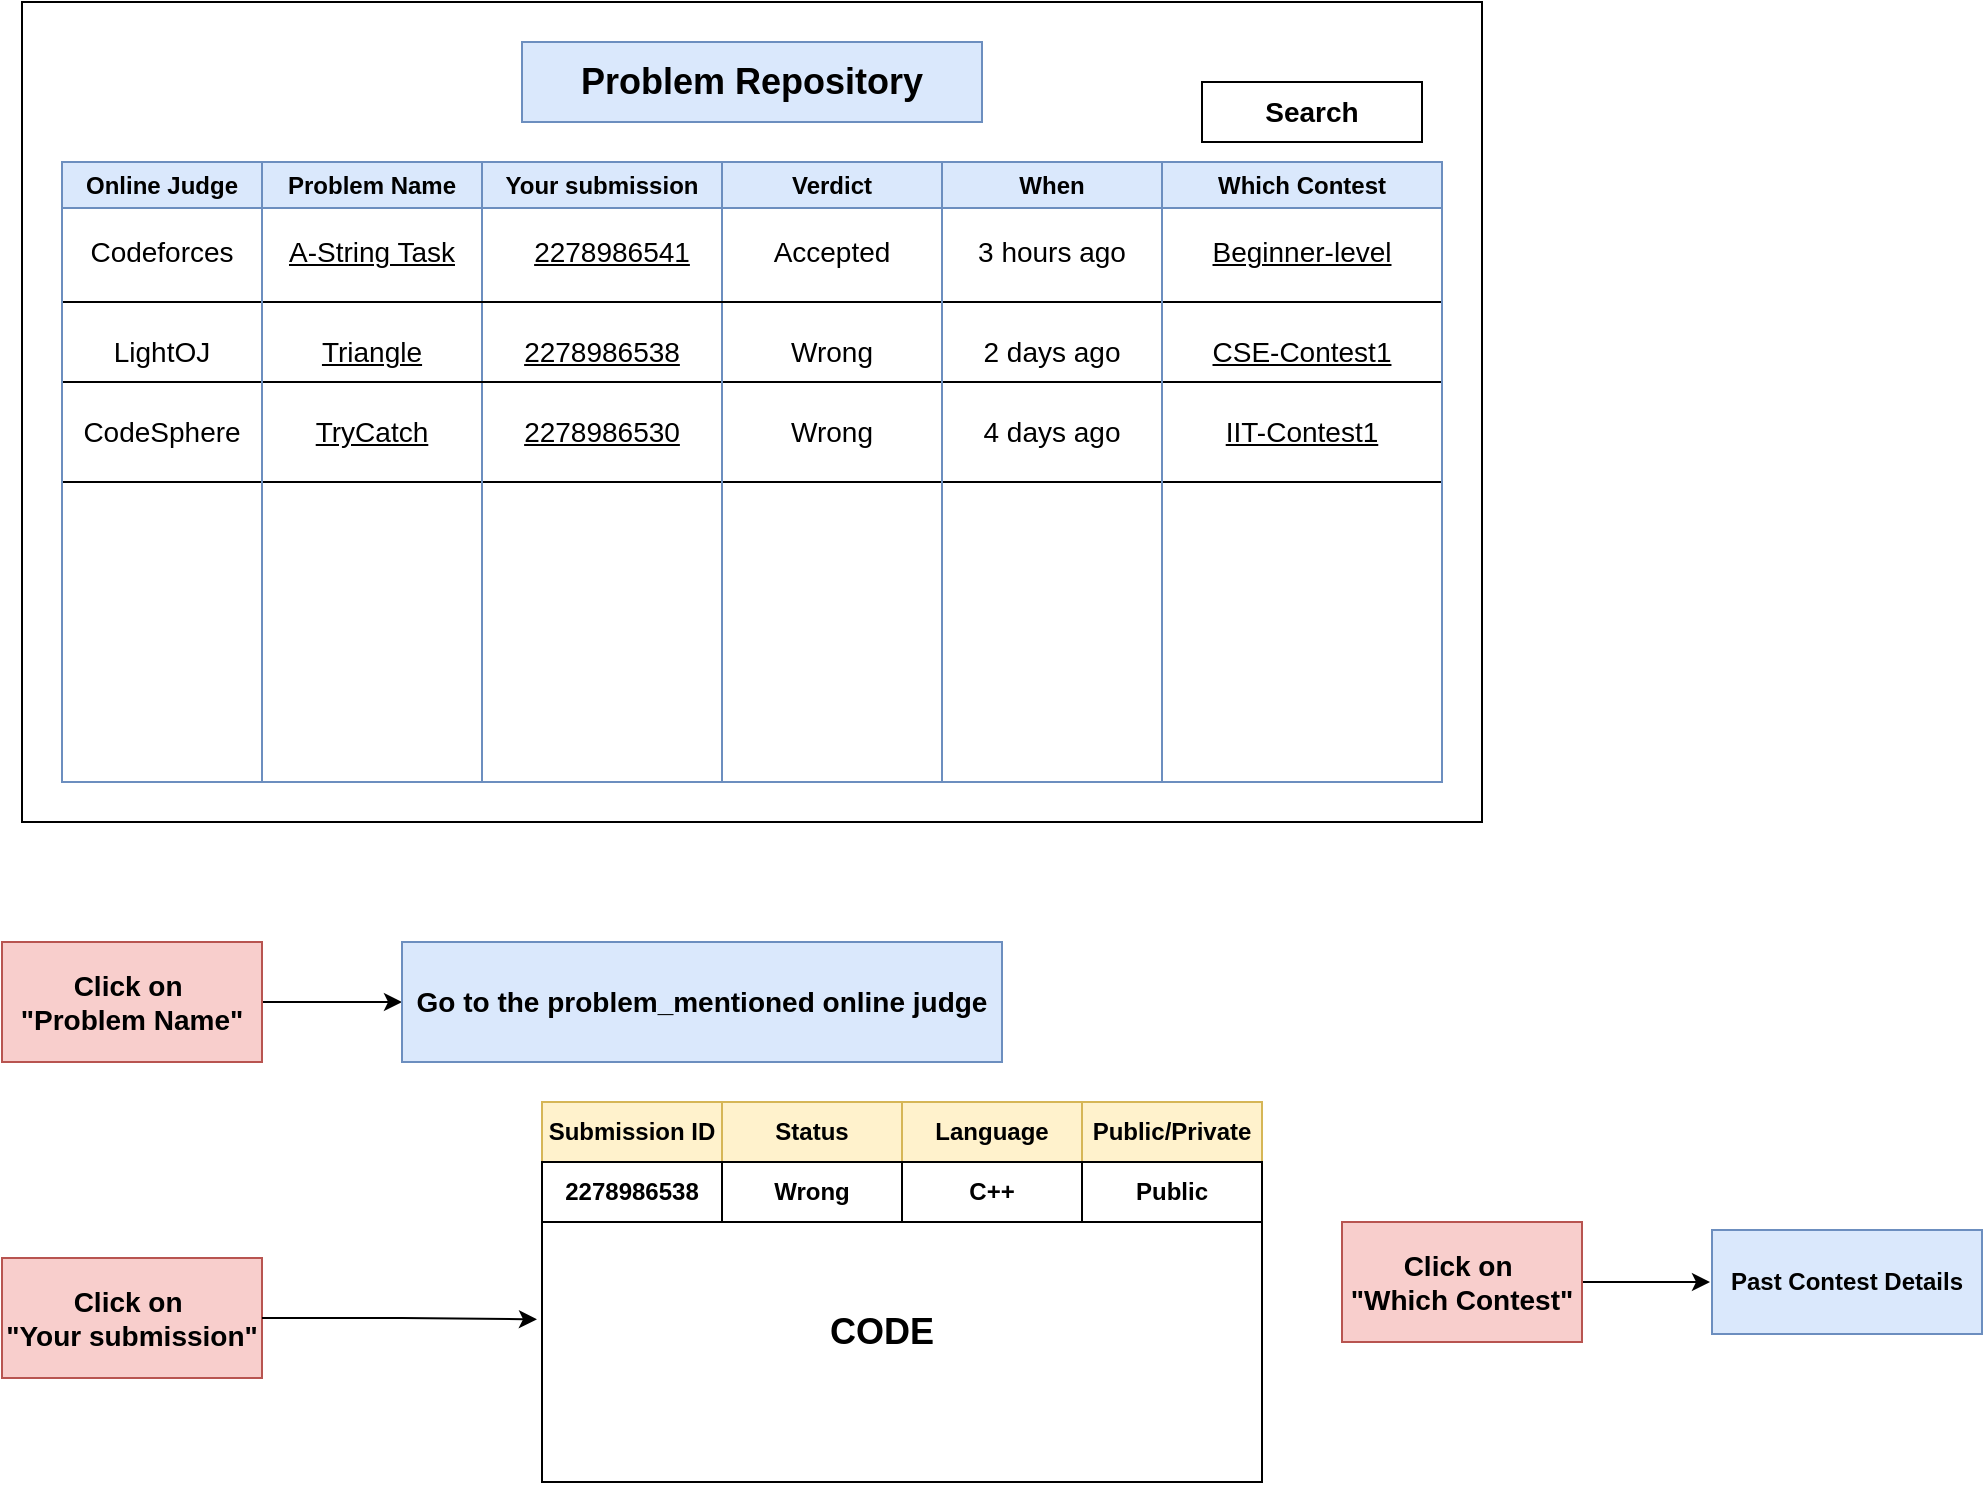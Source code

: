 <mxfile version="24.2.0" type="device">
  <diagram name="Page-1" id="qfjBZq79WaYj33tmUW3t">
    <mxGraphModel dx="1050" dy="565" grid="0" gridSize="10" guides="1" tooltips="1" connect="1" arrows="1" fold="1" page="0" pageScale="1" pageWidth="1100" pageHeight="850" math="0" shadow="0">
      <root>
        <mxCell id="0" />
        <mxCell id="1" parent="0" />
        <mxCell id="TQXjRObuqB4yNe2lknmc-1" value="" style="rounded=0;whiteSpace=wrap;html=1;" parent="1" vertex="1">
          <mxGeometry x="50" y="80" width="730" height="410" as="geometry" />
        </mxCell>
        <mxCell id="TQXjRObuqB4yNe2lknmc-2" value="Problem Name" style="swimlane;whiteSpace=wrap;html=1;fillColor=#dae8fc;strokeColor=#6c8ebf;" parent="1" vertex="1">
          <mxGeometry x="170" y="160" width="110" height="310" as="geometry" />
        </mxCell>
        <mxCell id="TQXjRObuqB4yNe2lknmc-10" value="&lt;font style=&quot;font-size: 14px;&quot;&gt;&lt;u&gt;A-String Task&lt;/u&gt;&lt;/font&gt;" style="text;html=1;align=center;verticalAlign=middle;whiteSpace=wrap;rounded=0;" parent="TQXjRObuqB4yNe2lknmc-2" vertex="1">
          <mxGeometry x="10" y="30" width="90" height="30" as="geometry" />
        </mxCell>
        <mxCell id="TQXjRObuqB4yNe2lknmc-16" value="&lt;span style=&quot;font-size: 14px;&quot;&gt;&lt;u&gt;Triangle&lt;/u&gt;&lt;/span&gt;" style="text;html=1;align=center;verticalAlign=middle;whiteSpace=wrap;rounded=0;" parent="TQXjRObuqB4yNe2lknmc-2" vertex="1">
          <mxGeometry x="10" y="80" width="90" height="30" as="geometry" />
        </mxCell>
        <mxCell id="TQXjRObuqB4yNe2lknmc-26" value="&lt;span style=&quot;font-size: 14px;&quot;&gt;&lt;u&gt;TryCatch&lt;/u&gt;&lt;/span&gt;" style="text;html=1;align=center;verticalAlign=middle;whiteSpace=wrap;rounded=0;" parent="TQXjRObuqB4yNe2lknmc-2" vertex="1">
          <mxGeometry x="10" y="120" width="90" height="30" as="geometry" />
        </mxCell>
        <mxCell id="TQXjRObuqB4yNe2lknmc-31" value="" style="endArrow=none;html=1;rounded=0;" parent="TQXjRObuqB4yNe2lknmc-2" edge="1">
          <mxGeometry width="50" height="50" relative="1" as="geometry">
            <mxPoint x="-100" y="160" as="sourcePoint" />
            <mxPoint x="590" y="160" as="targetPoint" />
          </mxGeometry>
        </mxCell>
        <mxCell id="TQXjRObuqB4yNe2lknmc-4" value="Your submission" style="swimlane;whiteSpace=wrap;html=1;fillColor=#dae8fc;strokeColor=#6c8ebf;" parent="1" vertex="1">
          <mxGeometry x="280" y="160" width="120" height="310" as="geometry" />
        </mxCell>
        <mxCell id="TQXjRObuqB4yNe2lknmc-17" value="&lt;font style=&quot;font-size: 14px;&quot;&gt;&lt;u&gt;2278986538&lt;/u&gt;&lt;/font&gt;" style="text;html=1;align=center;verticalAlign=middle;whiteSpace=wrap;rounded=0;" parent="TQXjRObuqB4yNe2lknmc-4" vertex="1">
          <mxGeometry x="15" y="80" width="90" height="30" as="geometry" />
        </mxCell>
        <mxCell id="TQXjRObuqB4yNe2lknmc-22" value="" style="endArrow=none;html=1;rounded=0;" parent="TQXjRObuqB4yNe2lknmc-4" edge="1">
          <mxGeometry width="50" height="50" relative="1" as="geometry">
            <mxPoint x="-210" y="110" as="sourcePoint" />
            <mxPoint x="480" y="110" as="targetPoint" />
          </mxGeometry>
        </mxCell>
        <mxCell id="TQXjRObuqB4yNe2lknmc-27" value="&lt;font style=&quot;font-size: 14px;&quot;&gt;&lt;u&gt;2278986530&lt;/u&gt;&lt;/font&gt;" style="text;html=1;align=center;verticalAlign=middle;whiteSpace=wrap;rounded=0;" parent="TQXjRObuqB4yNe2lknmc-4" vertex="1">
          <mxGeometry x="15" y="120" width="90" height="30" as="geometry" />
        </mxCell>
        <mxCell id="TQXjRObuqB4yNe2lknmc-5" value="Verdict" style="swimlane;whiteSpace=wrap;html=1;startSize=23;fillColor=#dae8fc;strokeColor=#6c8ebf;" parent="1" vertex="1">
          <mxGeometry x="400" y="160" width="110" height="310" as="geometry" />
        </mxCell>
        <mxCell id="TQXjRObuqB4yNe2lknmc-12" value="&lt;font style=&quot;font-size: 14px;&quot;&gt;Accepted&lt;/font&gt;" style="text;html=1;align=center;verticalAlign=middle;whiteSpace=wrap;rounded=0;" parent="TQXjRObuqB4yNe2lknmc-5" vertex="1">
          <mxGeometry x="10" y="30" width="90" height="30" as="geometry" />
        </mxCell>
        <mxCell id="TQXjRObuqB4yNe2lknmc-18" value="&lt;font style=&quot;font-size: 14px;&quot;&gt;Wrong&lt;/font&gt;" style="text;html=1;align=center;verticalAlign=middle;whiteSpace=wrap;rounded=0;" parent="TQXjRObuqB4yNe2lknmc-5" vertex="1">
          <mxGeometry x="10" y="80" width="90" height="30" as="geometry" />
        </mxCell>
        <mxCell id="TQXjRObuqB4yNe2lknmc-21" value="" style="endArrow=none;html=1;rounded=0;" parent="TQXjRObuqB4yNe2lknmc-5" edge="1">
          <mxGeometry width="50" height="50" relative="1" as="geometry">
            <mxPoint x="-330" y="70" as="sourcePoint" />
            <mxPoint x="360" y="70" as="targetPoint" />
          </mxGeometry>
        </mxCell>
        <mxCell id="TQXjRObuqB4yNe2lknmc-28" value="&lt;font style=&quot;font-size: 14px;&quot;&gt;Wrong&lt;/font&gt;" style="text;html=1;align=center;verticalAlign=middle;whiteSpace=wrap;rounded=0;" parent="TQXjRObuqB4yNe2lknmc-5" vertex="1">
          <mxGeometry x="10" y="120" width="90" height="30" as="geometry" />
        </mxCell>
        <mxCell id="TQXjRObuqB4yNe2lknmc-6" value="Online Judge" style="swimlane;whiteSpace=wrap;html=1;fillColor=#dae8fc;strokeColor=#6c8ebf;" parent="1" vertex="1">
          <mxGeometry x="70" y="160" width="100" height="310" as="geometry" />
        </mxCell>
        <mxCell id="TQXjRObuqB4yNe2lknmc-9" value="&lt;font style=&quot;font-size: 14px;&quot;&gt;Codeforces&lt;/font&gt;" style="text;html=1;align=center;verticalAlign=middle;whiteSpace=wrap;rounded=0;" parent="TQXjRObuqB4yNe2lknmc-6" vertex="1">
          <mxGeometry x="20" y="30" width="60" height="30" as="geometry" />
        </mxCell>
        <mxCell id="TQXjRObuqB4yNe2lknmc-15" value="&lt;font style=&quot;font-size: 14px;&quot;&gt;LightOJ&lt;/font&gt;" style="text;html=1;align=center;verticalAlign=middle;whiteSpace=wrap;rounded=0;" parent="TQXjRObuqB4yNe2lknmc-6" vertex="1">
          <mxGeometry x="20" y="80" width="60" height="30" as="geometry" />
        </mxCell>
        <mxCell id="TQXjRObuqB4yNe2lknmc-25" value="&lt;font style=&quot;font-size: 14px;&quot;&gt;CodeSphere&lt;/font&gt;" style="text;html=1;align=center;verticalAlign=middle;whiteSpace=wrap;rounded=0;" parent="TQXjRObuqB4yNe2lknmc-6" vertex="1">
          <mxGeometry x="20" y="120" width="60" height="30" as="geometry" />
        </mxCell>
        <mxCell id="TQXjRObuqB4yNe2lknmc-7" value="When" style="swimlane;whiteSpace=wrap;html=1;fillColor=#dae8fc;strokeColor=#6c8ebf;" parent="1" vertex="1">
          <mxGeometry x="510" y="160" width="110" height="310" as="geometry" />
        </mxCell>
        <mxCell id="TQXjRObuqB4yNe2lknmc-13" value="&lt;font style=&quot;font-size: 14px;&quot;&gt;3 hours ago&lt;/font&gt;" style="text;html=1;align=center;verticalAlign=middle;whiteSpace=wrap;rounded=0;" parent="TQXjRObuqB4yNe2lknmc-7" vertex="1">
          <mxGeometry x="15" y="30" width="80" height="30" as="geometry" />
        </mxCell>
        <mxCell id="TQXjRObuqB4yNe2lknmc-19" value="&lt;font style=&quot;font-size: 14px;&quot;&gt;2 days ago&lt;/font&gt;" style="text;html=1;align=center;verticalAlign=middle;whiteSpace=wrap;rounded=0;" parent="TQXjRObuqB4yNe2lknmc-7" vertex="1">
          <mxGeometry x="15" y="80" width="80" height="30" as="geometry" />
        </mxCell>
        <mxCell id="TQXjRObuqB4yNe2lknmc-29" value="&lt;font style=&quot;font-size: 14px;&quot;&gt;4 days ago&lt;/font&gt;" style="text;html=1;align=center;verticalAlign=middle;whiteSpace=wrap;rounded=0;" parent="TQXjRObuqB4yNe2lknmc-7" vertex="1">
          <mxGeometry x="15" y="120" width="80" height="30" as="geometry" />
        </mxCell>
        <mxCell id="TQXjRObuqB4yNe2lknmc-8" value="Which Contest" style="swimlane;whiteSpace=wrap;html=1;fillColor=#dae8fc;strokeColor=#6c8ebf;" parent="1" vertex="1">
          <mxGeometry x="620" y="160" width="140" height="310" as="geometry" />
        </mxCell>
        <mxCell id="TQXjRObuqB4yNe2lknmc-14" value="&lt;font style=&quot;font-size: 14px;&quot;&gt;&lt;u&gt;Beginner-level&lt;/u&gt;&lt;/font&gt;" style="text;html=1;align=center;verticalAlign=middle;whiteSpace=wrap;rounded=0;" parent="TQXjRObuqB4yNe2lknmc-8" vertex="1">
          <mxGeometry x="20" y="30" width="100" height="30" as="geometry" />
        </mxCell>
        <mxCell id="TQXjRObuqB4yNe2lknmc-20" value="&lt;span style=&quot;font-size: 14px;&quot;&gt;&lt;u&gt;CSE-Contest1&lt;/u&gt;&lt;/span&gt;" style="text;html=1;align=center;verticalAlign=middle;whiteSpace=wrap;rounded=0;" parent="TQXjRObuqB4yNe2lknmc-8" vertex="1">
          <mxGeometry x="20" y="80" width="100" height="30" as="geometry" />
        </mxCell>
        <mxCell id="TQXjRObuqB4yNe2lknmc-30" value="&lt;span style=&quot;font-size: 14px;&quot;&gt;&lt;u&gt;IIT-Contest1&lt;/u&gt;&lt;/span&gt;" style="text;html=1;align=center;verticalAlign=middle;whiteSpace=wrap;rounded=0;" parent="TQXjRObuqB4yNe2lknmc-8" vertex="1">
          <mxGeometry x="20" y="120" width="100" height="30" as="geometry" />
        </mxCell>
        <mxCell id="TQXjRObuqB4yNe2lknmc-11" value="&lt;font style=&quot;font-size: 14px;&quot;&gt;&lt;u&gt;2278986541&lt;/u&gt;&lt;/font&gt;" style="text;html=1;align=center;verticalAlign=middle;whiteSpace=wrap;rounded=0;" parent="1" vertex="1">
          <mxGeometry x="300" y="190" width="90" height="30" as="geometry" />
        </mxCell>
        <mxCell id="TQXjRObuqB4yNe2lknmc-32" value="&lt;font style=&quot;font-size: 18px;&quot;&gt;&lt;b&gt;Problem Repository&lt;/b&gt;&lt;/font&gt;" style="text;html=1;align=center;verticalAlign=middle;whiteSpace=wrap;rounded=0;fillColor=#dae8fc;strokeColor=#6c8ebf;" parent="1" vertex="1">
          <mxGeometry x="300" y="100" width="230" height="40" as="geometry" />
        </mxCell>
        <mxCell id="TQXjRObuqB4yNe2lknmc-35" style="edgeStyle=orthogonalEdgeStyle;rounded=0;orthogonalLoop=1;jettySize=auto;html=1;exitX=1;exitY=0.5;exitDx=0;exitDy=0;entryX=0;entryY=0.5;entryDx=0;entryDy=0;" parent="1" source="TQXjRObuqB4yNe2lknmc-33" target="TQXjRObuqB4yNe2lknmc-34" edge="1">
          <mxGeometry relative="1" as="geometry" />
        </mxCell>
        <mxCell id="TQXjRObuqB4yNe2lknmc-33" value="&lt;font style=&quot;font-size: 14px;&quot;&gt;&lt;b&gt;Click on&amp;nbsp;&lt;/b&gt;&lt;/font&gt;&lt;div&gt;&lt;font style=&quot;font-size: 14px;&quot;&gt;&lt;b&gt;&quot;Problem Name&quot;&lt;/b&gt;&lt;/font&gt;&lt;/div&gt;" style="rounded=0;whiteSpace=wrap;html=1;fillColor=#f8cecc;strokeColor=#b85450;" parent="1" vertex="1">
          <mxGeometry x="40" y="550" width="130" height="60" as="geometry" />
        </mxCell>
        <mxCell id="TQXjRObuqB4yNe2lknmc-34" value="&lt;font style=&quot;font-size: 14px;&quot;&gt;&lt;b&gt;Go to the problem_mentioned online judge&lt;/b&gt;&lt;/font&gt;" style="rounded=0;whiteSpace=wrap;html=1;fillColor=#dae8fc;strokeColor=#6c8ebf;" parent="1" vertex="1">
          <mxGeometry x="240" y="550" width="300" height="60" as="geometry" />
        </mxCell>
        <mxCell id="TQXjRObuqB4yNe2lknmc-36" value="&lt;font style=&quot;font-size: 14px;&quot;&gt;&lt;b&gt;Click on&amp;nbsp;&lt;/b&gt;&lt;/font&gt;&lt;div&gt;&lt;font style=&quot;font-size: 14px;&quot;&gt;&lt;b&gt;&quot;Your submission&quot;&lt;/b&gt;&lt;/font&gt;&lt;/div&gt;" style="rounded=0;whiteSpace=wrap;html=1;fillColor=#f8cecc;strokeColor=#b85450;" parent="1" vertex="1">
          <mxGeometry x="40" y="708" width="130" height="60" as="geometry" />
        </mxCell>
        <mxCell id="TQXjRObuqB4yNe2lknmc-38" value="" style="rounded=0;whiteSpace=wrap;html=1;" parent="1" vertex="1">
          <mxGeometry x="310" y="630" width="360" height="190" as="geometry" />
        </mxCell>
        <mxCell id="TQXjRObuqB4yNe2lknmc-39" value="&lt;b&gt;Submission ID&lt;/b&gt;" style="rounded=0;whiteSpace=wrap;html=1;fillColor=#fff2cc;strokeColor=#d6b656;" parent="1" vertex="1">
          <mxGeometry x="310" y="630" width="90" height="30" as="geometry" />
        </mxCell>
        <mxCell id="TQXjRObuqB4yNe2lknmc-40" value="&lt;b&gt;Status&lt;/b&gt;" style="rounded=0;whiteSpace=wrap;html=1;fillColor=#fff2cc;strokeColor=#d6b656;" parent="1" vertex="1">
          <mxGeometry x="400" y="630" width="90" height="30" as="geometry" />
        </mxCell>
        <mxCell id="TQXjRObuqB4yNe2lknmc-41" value="&lt;b&gt;Language&lt;/b&gt;" style="rounded=0;whiteSpace=wrap;html=1;fillColor=#fff2cc;strokeColor=#d6b656;" parent="1" vertex="1">
          <mxGeometry x="490" y="630" width="90" height="30" as="geometry" />
        </mxCell>
        <mxCell id="TQXjRObuqB4yNe2lknmc-42" value="&lt;b&gt;2278986538&lt;/b&gt;" style="rounded=0;whiteSpace=wrap;html=1;" parent="1" vertex="1">
          <mxGeometry x="310" y="660" width="90" height="30" as="geometry" />
        </mxCell>
        <mxCell id="TQXjRObuqB4yNe2lknmc-43" value="&lt;b&gt;Wrong&lt;/b&gt;" style="rounded=0;whiteSpace=wrap;html=1;" parent="1" vertex="1">
          <mxGeometry x="400" y="660" width="90" height="30" as="geometry" />
        </mxCell>
        <mxCell id="TQXjRObuqB4yNe2lknmc-44" value="&lt;b&gt;C++&lt;/b&gt;" style="rounded=0;whiteSpace=wrap;html=1;" parent="1" vertex="1">
          <mxGeometry x="490" y="660" width="90" height="30" as="geometry" />
        </mxCell>
        <mxCell id="TQXjRObuqB4yNe2lknmc-45" value="&lt;b&gt;Public/Private&lt;/b&gt;" style="rounded=0;whiteSpace=wrap;html=1;fillColor=#fff2cc;strokeColor=#d6b656;" parent="1" vertex="1">
          <mxGeometry x="580" y="630" width="90" height="30" as="geometry" />
        </mxCell>
        <mxCell id="TQXjRObuqB4yNe2lknmc-47" value="&lt;b&gt;Public&lt;/b&gt;" style="rounded=0;whiteSpace=wrap;html=1;" parent="1" vertex="1">
          <mxGeometry x="580" y="660" width="90" height="30" as="geometry" />
        </mxCell>
        <mxCell id="TQXjRObuqB4yNe2lknmc-48" value="&lt;b&gt;&lt;font style=&quot;font-size: 18px;&quot;&gt;CODE&lt;/font&gt;&lt;/b&gt;" style="text;html=1;align=center;verticalAlign=middle;whiteSpace=wrap;rounded=0;" parent="1" vertex="1">
          <mxGeometry x="450" y="730" width="60" height="30" as="geometry" />
        </mxCell>
        <mxCell id="TQXjRObuqB4yNe2lknmc-49" style="edgeStyle=orthogonalEdgeStyle;rounded=0;orthogonalLoop=1;jettySize=auto;html=1;exitX=1;exitY=0.5;exitDx=0;exitDy=0;entryX=-0.007;entryY=0.572;entryDx=0;entryDy=0;entryPerimeter=0;" parent="1" source="TQXjRObuqB4yNe2lknmc-36" target="TQXjRObuqB4yNe2lknmc-38" edge="1">
          <mxGeometry relative="1" as="geometry" />
        </mxCell>
        <mxCell id="TQXjRObuqB4yNe2lknmc-51" value="&lt;b&gt;&lt;font style=&quot;font-size: 14px;&quot;&gt;Search&lt;/font&gt;&lt;/b&gt;" style="rounded=0;whiteSpace=wrap;html=1;" parent="1" vertex="1">
          <mxGeometry x="640" y="120" width="110" height="30" as="geometry" />
        </mxCell>
        <mxCell id="TQXjRObuqB4yNe2lknmc-69" value="&lt;b&gt;Past Contest Details&lt;/b&gt;" style="rounded=0;whiteSpace=wrap;html=1;fillColor=#dae8fc;strokeColor=#6c8ebf;" parent="1" vertex="1">
          <mxGeometry x="895" y="694" width="135" height="52" as="geometry" />
        </mxCell>
        <mxCell id="TQXjRObuqB4yNe2lknmc-79" style="edgeStyle=orthogonalEdgeStyle;rounded=0;orthogonalLoop=1;jettySize=auto;html=1;" parent="1" source="TQXjRObuqB4yNe2lknmc-71" edge="1">
          <mxGeometry relative="1" as="geometry">
            <mxPoint x="894" y="720" as="targetPoint" />
          </mxGeometry>
        </mxCell>
        <mxCell id="TQXjRObuqB4yNe2lknmc-71" value="&lt;font style=&quot;font-size: 14px;&quot;&gt;&lt;b&gt;Click on&amp;nbsp;&lt;/b&gt;&lt;/font&gt;&lt;div&gt;&lt;font style=&quot;font-size: 14px;&quot;&gt;&lt;b&gt;&quot;Which Contest&quot;&lt;/b&gt;&lt;/font&gt;&lt;/div&gt;" style="rounded=0;whiteSpace=wrap;html=1;fillColor=#f8cecc;strokeColor=#b85450;" parent="1" vertex="1">
          <mxGeometry x="710" y="690" width="120" height="60" as="geometry" />
        </mxCell>
      </root>
    </mxGraphModel>
  </diagram>
</mxfile>
